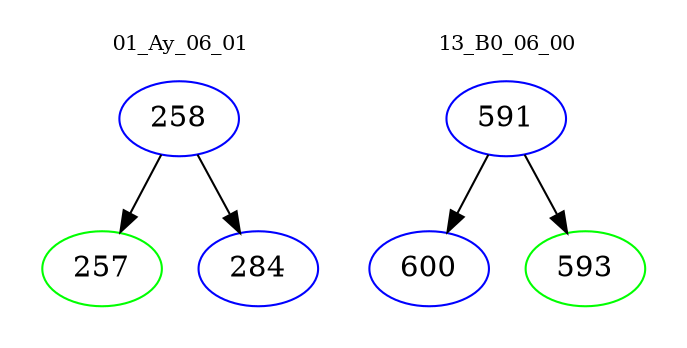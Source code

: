 digraph{
subgraph cluster_0 {
color = white
label = "01_Ay_06_01";
fontsize=10;
T0_258 [label="258", color="blue"]
T0_258 -> T0_257 [color="black"]
T0_257 [label="257", color="green"]
T0_258 -> T0_284 [color="black"]
T0_284 [label="284", color="blue"]
}
subgraph cluster_1 {
color = white
label = "13_B0_06_00";
fontsize=10;
T1_591 [label="591", color="blue"]
T1_591 -> T1_600 [color="black"]
T1_600 [label="600", color="blue"]
T1_591 -> T1_593 [color="black"]
T1_593 [label="593", color="green"]
}
}
